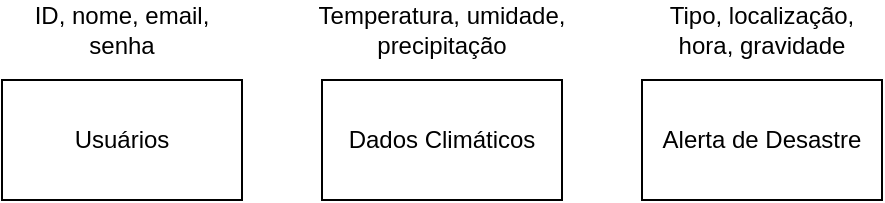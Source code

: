 <mxfile version="21.6.1" type="device">
  <diagram name="Página-1" id="KXmVMS5v18_gO4YjC_hb">
    <mxGraphModel dx="989" dy="549" grid="1" gridSize="10" guides="1" tooltips="1" connect="1" arrows="1" fold="1" page="1" pageScale="1" pageWidth="850" pageHeight="1100" math="0" shadow="0">
      <root>
        <mxCell id="0" />
        <mxCell id="1" parent="0" />
        <mxCell id="hyOxJ673IvA1VyN-Kcuu-1" value="Usuários" style="rounded=0;whiteSpace=wrap;html=1;" vertex="1" parent="1">
          <mxGeometry x="100" y="170" width="120" height="60" as="geometry" />
        </mxCell>
        <mxCell id="hyOxJ673IvA1VyN-Kcuu-2" value="ID, nome, email, senha" style="text;html=1;strokeColor=none;fillColor=none;align=center;verticalAlign=middle;whiteSpace=wrap;rounded=0;" vertex="1" parent="1">
          <mxGeometry x="100" y="130" width="120" height="30" as="geometry" />
        </mxCell>
        <mxCell id="hyOxJ673IvA1VyN-Kcuu-3" value="Dados Climáticos" style="rounded=0;whiteSpace=wrap;html=1;" vertex="1" parent="1">
          <mxGeometry x="260" y="170" width="120" height="60" as="geometry" />
        </mxCell>
        <mxCell id="hyOxJ673IvA1VyN-Kcuu-4" value="Alerta de Desastre" style="rounded=0;whiteSpace=wrap;html=1;" vertex="1" parent="1">
          <mxGeometry x="420" y="170" width="120" height="60" as="geometry" />
        </mxCell>
        <mxCell id="hyOxJ673IvA1VyN-Kcuu-5" value="Temperatura, umidade, precipitação" style="text;html=1;strokeColor=none;fillColor=none;align=center;verticalAlign=middle;whiteSpace=wrap;rounded=0;" vertex="1" parent="1">
          <mxGeometry x="255" y="130" width="130" height="30" as="geometry" />
        </mxCell>
        <mxCell id="hyOxJ673IvA1VyN-Kcuu-6" value="Tipo, localização, hora, gravidade" style="text;html=1;strokeColor=none;fillColor=none;align=center;verticalAlign=middle;whiteSpace=wrap;rounded=0;" vertex="1" parent="1">
          <mxGeometry x="420" y="130" width="120" height="30" as="geometry" />
        </mxCell>
      </root>
    </mxGraphModel>
  </diagram>
</mxfile>

